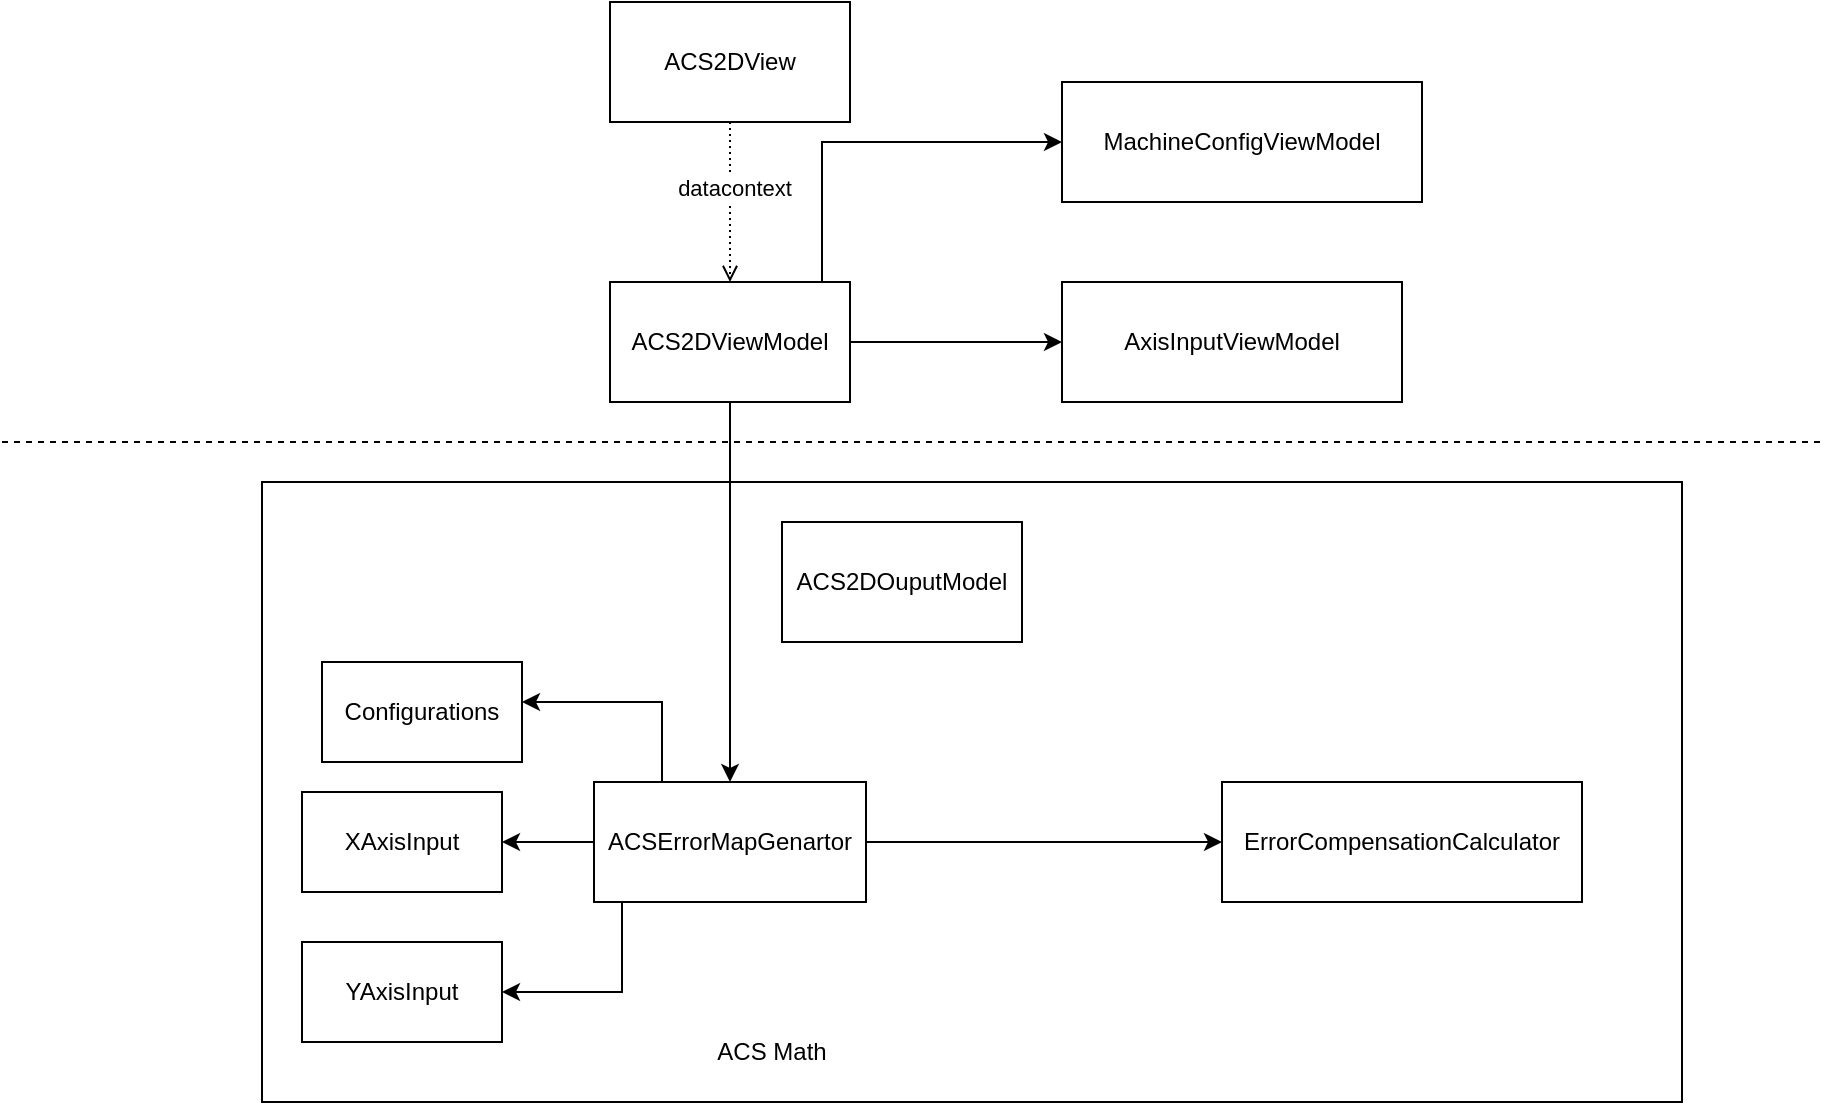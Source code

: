 <mxfile version="27.1.0">
  <diagram name="Page-1" id="X4NPA6toyjlKpXcxAY9p">
    <mxGraphModel dx="1863" dy="568" grid="1" gridSize="10" guides="1" tooltips="1" connect="1" arrows="1" fold="1" page="1" pageScale="1" pageWidth="827" pageHeight="1169" math="0" shadow="0">
      <root>
        <mxCell id="0" />
        <mxCell id="1" parent="0" />
        <mxCell id="vS3ZMgYqJ8hWyJVhfJJU-5" value="" style="rounded=0;whiteSpace=wrap;html=1;" vertex="1" parent="1">
          <mxGeometry x="120" y="290" width="710" height="310" as="geometry" />
        </mxCell>
        <mxCell id="vS3ZMgYqJ8hWyJVhfJJU-3" style="edgeStyle=orthogonalEdgeStyle;rounded=0;orthogonalLoop=1;jettySize=auto;html=1;endArrow=open;endFill=0;dashed=1;dashPattern=1 2;" edge="1" parent="1" source="vS3ZMgYqJ8hWyJVhfJJU-1" target="vS3ZMgYqJ8hWyJVhfJJU-2">
          <mxGeometry relative="1" as="geometry" />
        </mxCell>
        <mxCell id="vS3ZMgYqJ8hWyJVhfJJU-4" value="datacontext" style="edgeLabel;html=1;align=center;verticalAlign=middle;resizable=0;points=[];" vertex="1" connectable="0" parent="vS3ZMgYqJ8hWyJVhfJJU-3">
          <mxGeometry x="-0.175" y="2" relative="1" as="geometry">
            <mxPoint as="offset" />
          </mxGeometry>
        </mxCell>
        <mxCell id="vS3ZMgYqJ8hWyJVhfJJU-1" value="ACS2DView" style="rounded=0;whiteSpace=wrap;html=1;" vertex="1" parent="1">
          <mxGeometry x="294" y="50" width="120" height="60" as="geometry" />
        </mxCell>
        <mxCell id="vS3ZMgYqJ8hWyJVhfJJU-11" style="edgeStyle=orthogonalEdgeStyle;rounded=0;orthogonalLoop=1;jettySize=auto;html=1;" edge="1" parent="1" source="vS3ZMgYqJ8hWyJVhfJJU-2" target="vS3ZMgYqJ8hWyJVhfJJU-10">
          <mxGeometry relative="1" as="geometry" />
        </mxCell>
        <mxCell id="vS3ZMgYqJ8hWyJVhfJJU-21" style="edgeStyle=orthogonalEdgeStyle;rounded=0;orthogonalLoop=1;jettySize=auto;html=1;" edge="1" parent="1" source="vS3ZMgYqJ8hWyJVhfJJU-2" target="vS3ZMgYqJ8hWyJVhfJJU-19">
          <mxGeometry relative="1" as="geometry">
            <Array as="points">
              <mxPoint x="400" y="120" />
            </Array>
          </mxGeometry>
        </mxCell>
        <mxCell id="vS3ZMgYqJ8hWyJVhfJJU-22" style="edgeStyle=orthogonalEdgeStyle;rounded=0;orthogonalLoop=1;jettySize=auto;html=1;" edge="1" parent="1" source="vS3ZMgYqJ8hWyJVhfJJU-2" target="vS3ZMgYqJ8hWyJVhfJJU-20">
          <mxGeometry relative="1" as="geometry" />
        </mxCell>
        <mxCell id="vS3ZMgYqJ8hWyJVhfJJU-2" value="ACS2DViewModel" style="rounded=0;whiteSpace=wrap;html=1;" vertex="1" parent="1">
          <mxGeometry x="294" y="190" width="120" height="60" as="geometry" />
        </mxCell>
        <mxCell id="vS3ZMgYqJ8hWyJVhfJJU-6" value="ACS Math" style="text;html=1;align=center;verticalAlign=middle;whiteSpace=wrap;rounded=0;" vertex="1" parent="1">
          <mxGeometry x="345" y="560" width="60" height="30" as="geometry" />
        </mxCell>
        <mxCell id="vS3ZMgYqJ8hWyJVhfJJU-7" value="Configurations" style="rounded=0;whiteSpace=wrap;html=1;" vertex="1" parent="1">
          <mxGeometry x="150" y="380" width="100" height="50" as="geometry" />
        </mxCell>
        <mxCell id="vS3ZMgYqJ8hWyJVhfJJU-8" value="XAxisInput" style="rounded=0;whiteSpace=wrap;html=1;" vertex="1" parent="1">
          <mxGeometry x="140" y="445" width="100" height="50" as="geometry" />
        </mxCell>
        <mxCell id="vS3ZMgYqJ8hWyJVhfJJU-9" value="YAxisInput" style="rounded=0;whiteSpace=wrap;html=1;" vertex="1" parent="1">
          <mxGeometry x="140" y="520" width="100" height="50" as="geometry" />
        </mxCell>
        <mxCell id="vS3ZMgYqJ8hWyJVhfJJU-12" style="edgeStyle=orthogonalEdgeStyle;rounded=0;orthogonalLoop=1;jettySize=auto;html=1;" edge="1" parent="1" source="vS3ZMgYqJ8hWyJVhfJJU-10" target="vS3ZMgYqJ8hWyJVhfJJU-9">
          <mxGeometry relative="1" as="geometry">
            <Array as="points">
              <mxPoint x="300" y="545" />
            </Array>
          </mxGeometry>
        </mxCell>
        <mxCell id="vS3ZMgYqJ8hWyJVhfJJU-13" style="edgeStyle=orthogonalEdgeStyle;rounded=0;orthogonalLoop=1;jettySize=auto;html=1;" edge="1" parent="1" source="vS3ZMgYqJ8hWyJVhfJJU-10" target="vS3ZMgYqJ8hWyJVhfJJU-8">
          <mxGeometry relative="1" as="geometry" />
        </mxCell>
        <mxCell id="vS3ZMgYqJ8hWyJVhfJJU-14" style="edgeStyle=orthogonalEdgeStyle;rounded=0;orthogonalLoop=1;jettySize=auto;html=1;" edge="1" parent="1" source="vS3ZMgYqJ8hWyJVhfJJU-10" target="vS3ZMgYqJ8hWyJVhfJJU-7">
          <mxGeometry relative="1" as="geometry">
            <Array as="points">
              <mxPoint x="320" y="400" />
            </Array>
          </mxGeometry>
        </mxCell>
        <mxCell id="vS3ZMgYqJ8hWyJVhfJJU-16" style="edgeStyle=orthogonalEdgeStyle;rounded=0;orthogonalLoop=1;jettySize=auto;html=1;" edge="1" parent="1" source="vS3ZMgYqJ8hWyJVhfJJU-10" target="vS3ZMgYqJ8hWyJVhfJJU-15">
          <mxGeometry relative="1" as="geometry" />
        </mxCell>
        <mxCell id="vS3ZMgYqJ8hWyJVhfJJU-10" value="ACSErrorMapGenartor" style="rounded=0;whiteSpace=wrap;html=1;" vertex="1" parent="1">
          <mxGeometry x="286" y="440" width="136" height="60" as="geometry" />
        </mxCell>
        <mxCell id="vS3ZMgYqJ8hWyJVhfJJU-15" value="ErrorCompensationCalculator" style="rounded=0;whiteSpace=wrap;html=1;" vertex="1" parent="1">
          <mxGeometry x="600" y="440" width="180" height="60" as="geometry" />
        </mxCell>
        <mxCell id="vS3ZMgYqJ8hWyJVhfJJU-17" value="ACS2DOuputModel" style="rounded=0;whiteSpace=wrap;html=1;" vertex="1" parent="1">
          <mxGeometry x="380" y="310" width="120" height="60" as="geometry" />
        </mxCell>
        <mxCell id="vS3ZMgYqJ8hWyJVhfJJU-18" value="" style="endArrow=none;dashed=1;html=1;rounded=0;" edge="1" parent="1">
          <mxGeometry width="50" height="50" relative="1" as="geometry">
            <mxPoint x="-10" y="270" as="sourcePoint" />
            <mxPoint x="900" y="270" as="targetPoint" />
          </mxGeometry>
        </mxCell>
        <mxCell id="vS3ZMgYqJ8hWyJVhfJJU-19" value="MachineConfigViewModel" style="rounded=0;whiteSpace=wrap;html=1;" vertex="1" parent="1">
          <mxGeometry x="520" y="90" width="180" height="60" as="geometry" />
        </mxCell>
        <mxCell id="vS3ZMgYqJ8hWyJVhfJJU-20" value="AxisInputViewModel" style="rounded=0;whiteSpace=wrap;html=1;" vertex="1" parent="1">
          <mxGeometry x="520" y="190" width="170" height="60" as="geometry" />
        </mxCell>
      </root>
    </mxGraphModel>
  </diagram>
</mxfile>
